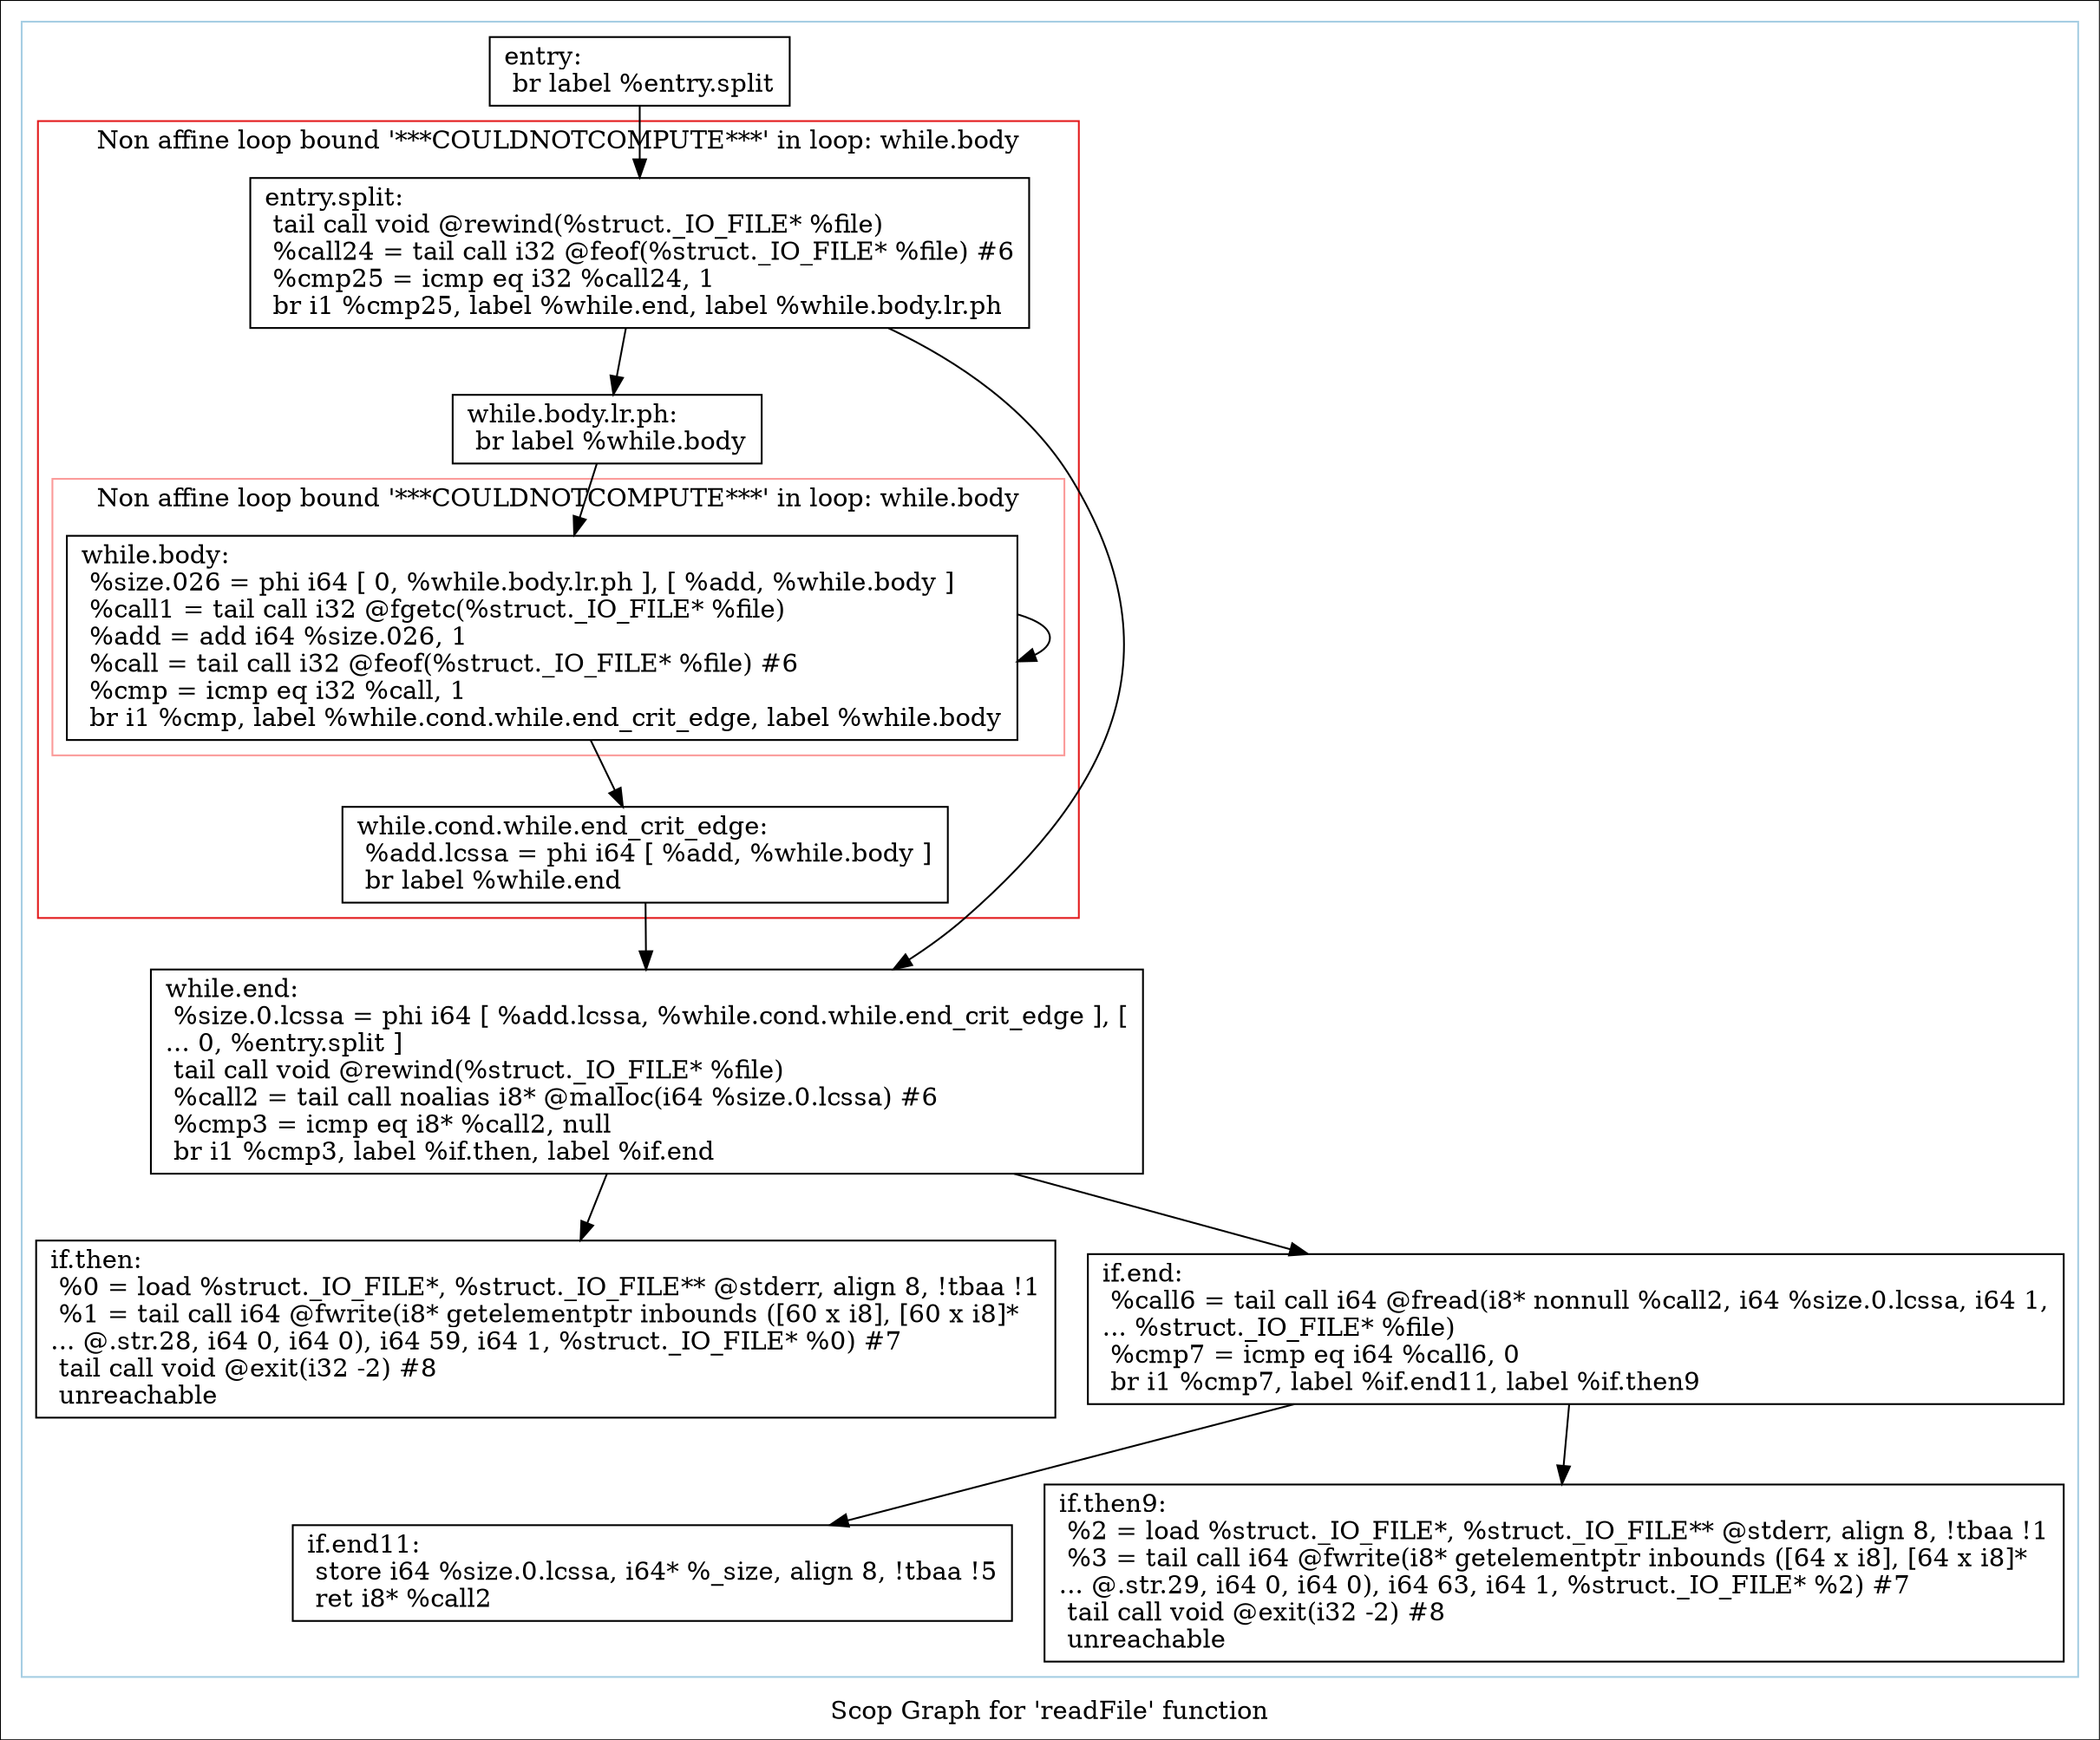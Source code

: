 digraph "Scop Graph for 'readFile' function" {
	label="Scop Graph for 'readFile' function";

	Node0xbfc2580 [shape=record,label="{entry:\l  br label %entry.split\l}"];
	Node0xbfc2580 -> Node0xbfda070;
	Node0xbfda070 [shape=record,label="{entry.split:                                      \l  tail call void @rewind(%struct._IO_FILE* %file)\l  %call24 = tail call i32 @feof(%struct._IO_FILE* %file) #6\l  %cmp25 = icmp eq i32 %call24, 1\l  br i1 %cmp25, label %while.end, label %while.body.lr.ph\l}"];
	Node0xbfda070 -> Node0xbfe8640;
	Node0xbfda070 -> Node0xbfca980;
	Node0xbfe8640 [shape=record,label="{while.end:                                        \l  %size.0.lcssa = phi i64 [ %add.lcssa, %while.cond.while.end_crit_edge ], [\l... 0, %entry.split ]\l  tail call void @rewind(%struct._IO_FILE* %file)\l  %call2 = tail call noalias i8* @malloc(i64 %size.0.lcssa) #6\l  %cmp3 = icmp eq i8* %call2, null\l  br i1 %cmp3, label %if.then, label %if.end\l}"];
	Node0xbfe8640 -> Node0xc02ec20;
	Node0xbfe8640 -> Node0xc017770;
	Node0xc02ec20 [shape=record,label="{if.then:                                          \l  %0 = load %struct._IO_FILE*, %struct._IO_FILE** @stderr, align 8, !tbaa !1\l  %1 = tail call i64 @fwrite(i8* getelementptr inbounds ([60 x i8], [60 x i8]*\l... @.str.28, i64 0, i64 0), i64 59, i64 1, %struct._IO_FILE* %0) #7\l  tail call void @exit(i32 -2) #8\l  unreachable\l}"];
	Node0xc017770 [shape=record,label="{if.end:                                           \l  %call6 = tail call i64 @fread(i8* nonnull %call2, i64 %size.0.lcssa, i64 1,\l... %struct._IO_FILE* %file)\l  %cmp7 = icmp eq i64 %call6, 0\l  br i1 %cmp7, label %if.end11, label %if.then9\l}"];
	Node0xc017770 -> Node0xbfa9df0;
	Node0xc017770 -> Node0xbfb5d50;
	Node0xbfa9df0 [shape=record,label="{if.end11:                                         \l  store i64 %size.0.lcssa, i64* %_size, align 8, !tbaa !5\l  ret i8* %call2\l}"];
	Node0xbfb5d50 [shape=record,label="{if.then9:                                         \l  %2 = load %struct._IO_FILE*, %struct._IO_FILE** @stderr, align 8, !tbaa !1\l  %3 = tail call i64 @fwrite(i8* getelementptr inbounds ([64 x i8], [64 x i8]*\l... @.str.29, i64 0, i64 0), i64 63, i64 1, %struct._IO_FILE* %2) #7\l  tail call void @exit(i32 -2) #8\l  unreachable\l}"];
	Node0xbfca980 [shape=record,label="{while.body.lr.ph:                                 \l  br label %while.body\l}"];
	Node0xbfca980 -> Node0xbfaf650;
	Node0xbfaf650 [shape=record,label="{while.body:                                       \l  %size.026 = phi i64 [ 0, %while.body.lr.ph ], [ %add, %while.body ]\l  %call1 = tail call i32 @fgetc(%struct._IO_FILE* %file)\l  %add = add i64 %size.026, 1\l  %call = tail call i32 @feof(%struct._IO_FILE* %file) #6\l  %cmp = icmp eq i32 %call, 1\l  br i1 %cmp, label %while.cond.while.end_crit_edge, label %while.body\l}"];
	Node0xbfaf650 -> Node0xc021420;
	Node0xbfaf650 -> Node0xbfaf650[constraint=false];
	Node0xc021420 [shape=record,label="{while.cond.while.end_crit_edge:                   \l  %add.lcssa = phi i64 [ %add, %while.body ]\l  br label %while.end\l}"];
	Node0xc021420 -> Node0xbfe8640;
	colorscheme = "paired12"
        subgraph cluster_0xbfd2300 {
          label = "";
          style = solid;
          color = 1
          subgraph cluster_0xbfd2380 {
            label = "Non affine loop bound '***COULDNOTCOMPUTE***' in loop: while.body";
            style = solid;
            color = 6
            subgraph cluster_0xbff6240 {
              label = "Non affine loop bound '***COULDNOTCOMPUTE***' in loop: while.body";
              style = solid;
              color = 5
              Node0xbfaf650;
            }
            Node0xbfda070;
            Node0xbfca980;
            Node0xc021420;
          }
          Node0xbfc2580;
          Node0xbfe8640;
          Node0xc02ec20;
          Node0xc017770;
          Node0xbfa9df0;
          Node0xbfb5d50;
        }
}
